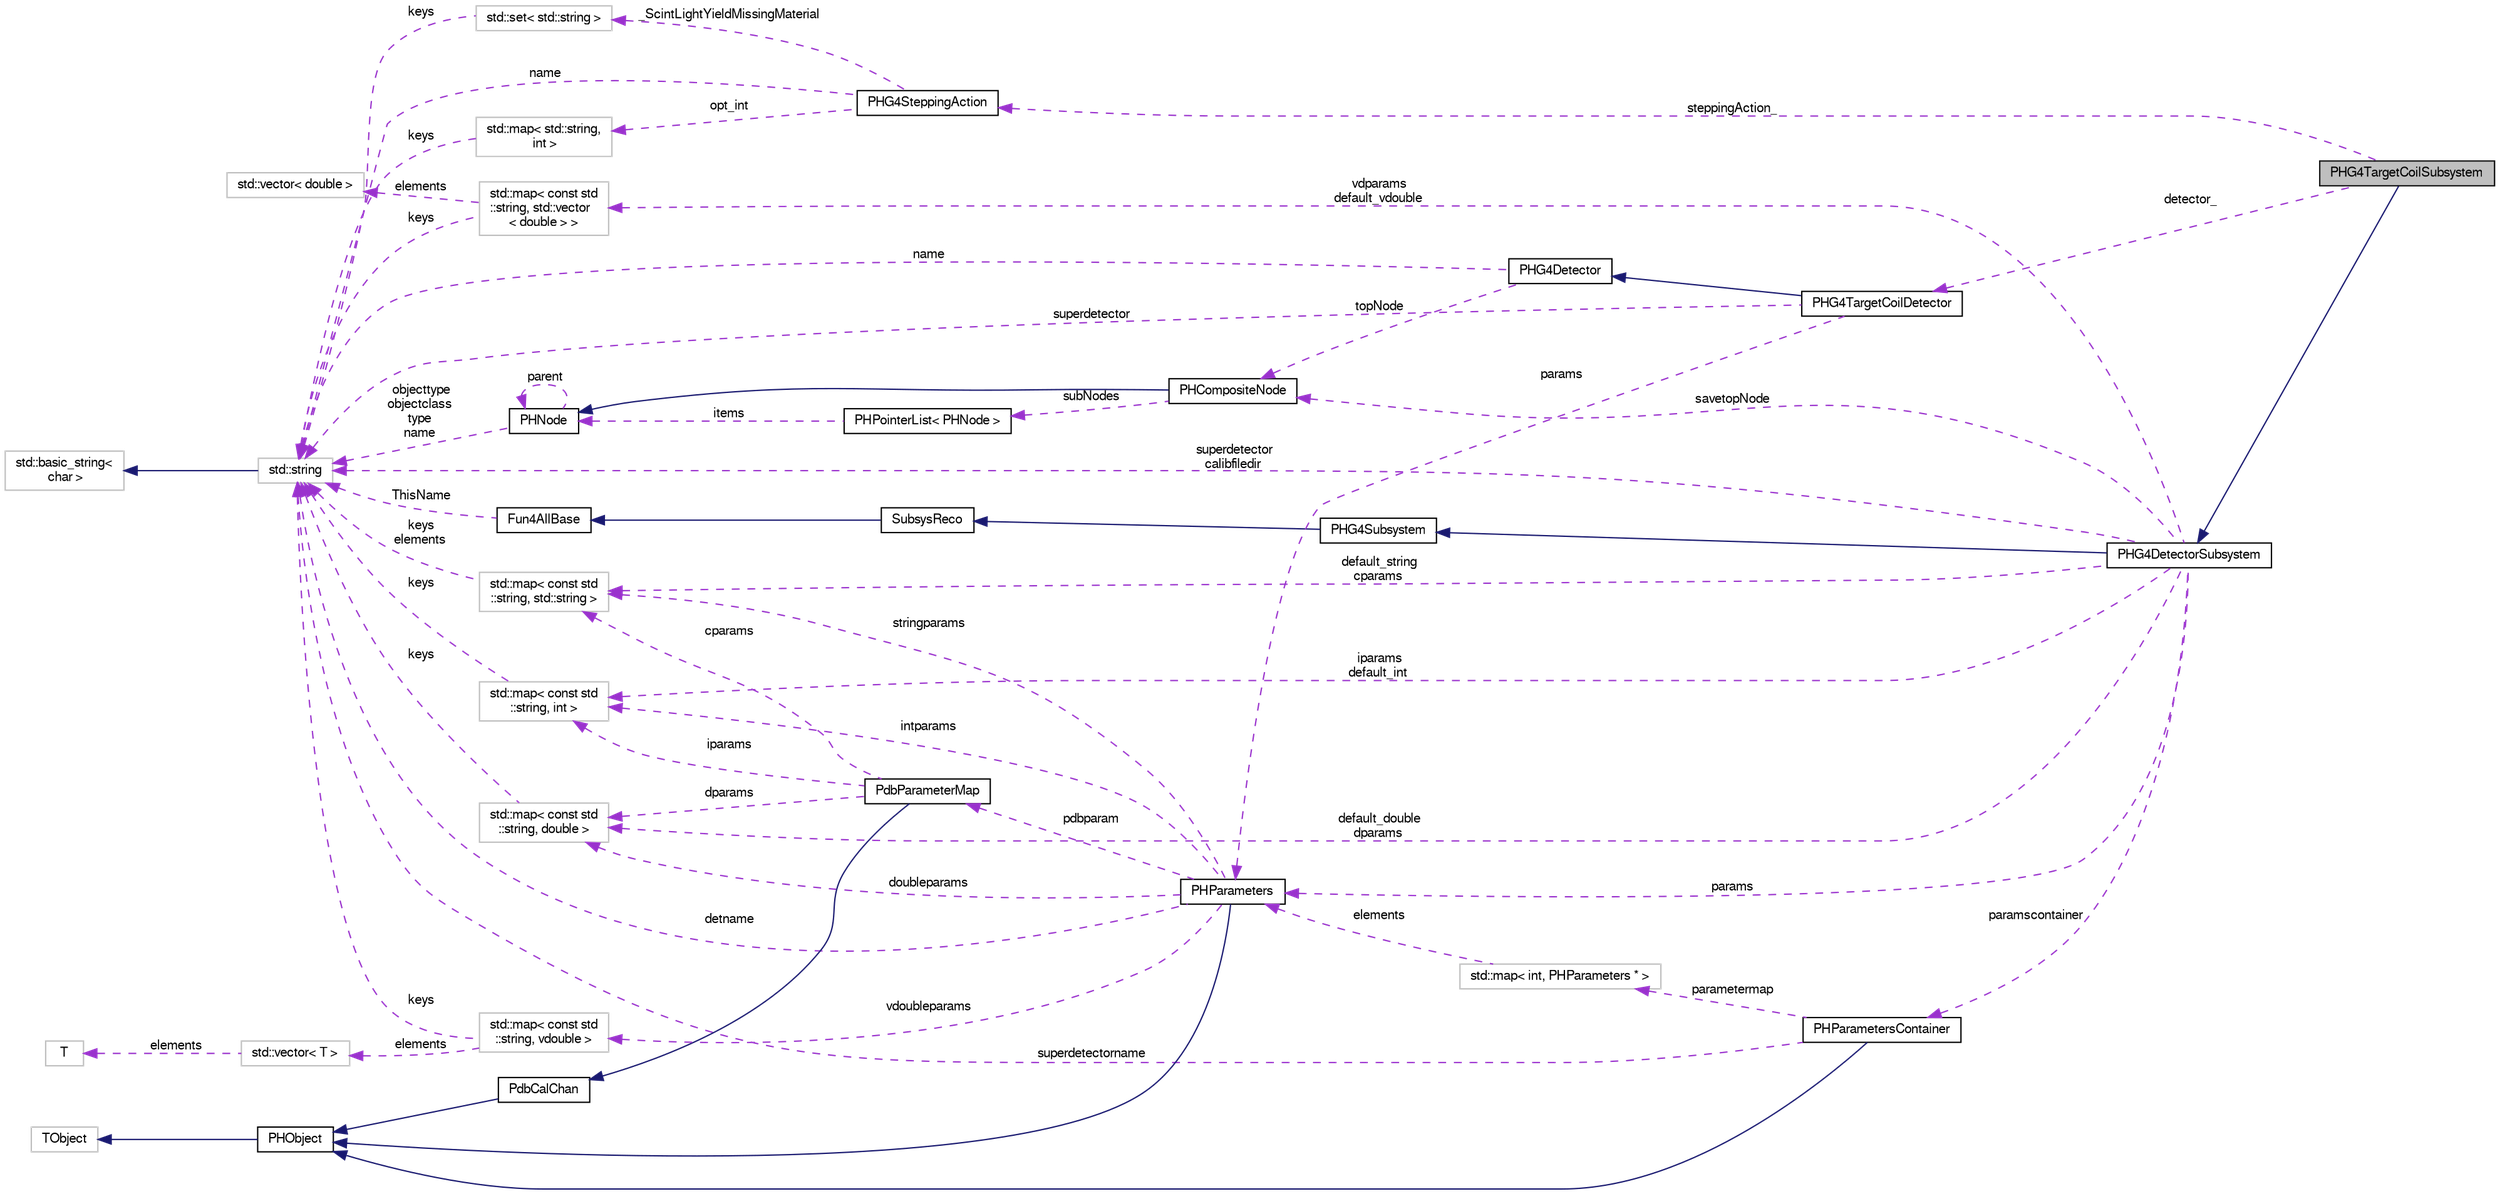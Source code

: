 digraph "PHG4TargetCoilSubsystem"
{
  bgcolor="transparent";
  edge [fontname="FreeSans",fontsize="10",labelfontname="FreeSans",labelfontsize="10"];
  node [fontname="FreeSans",fontsize="10",shape=record];
  rankdir="LR";
  Node1 [label="PHG4TargetCoilSubsystem",height=0.2,width=0.4,color="black", fillcolor="grey75", style="filled" fontcolor="black"];
  Node2 -> Node1 [dir="back",color="midnightblue",fontsize="10",style="solid",fontname="FreeSans"];
  Node2 [label="PHG4DetectorSubsystem",height=0.2,width=0.4,color="black",URL="$d5/d29/classPHG4DetectorSubsystem.html"];
  Node3 -> Node2 [dir="back",color="midnightblue",fontsize="10",style="solid",fontname="FreeSans"];
  Node3 [label="PHG4Subsystem",height=0.2,width=0.4,color="black",URL="$db/df7/classPHG4Subsystem.html"];
  Node4 -> Node3 [dir="back",color="midnightblue",fontsize="10",style="solid",fontname="FreeSans"];
  Node4 [label="SubsysReco",height=0.2,width=0.4,color="black",URL="$d0/d32/classSubsysReco.html"];
  Node5 -> Node4 [dir="back",color="midnightblue",fontsize="10",style="solid",fontname="FreeSans"];
  Node5 [label="Fun4AllBase",height=0.2,width=0.4,color="black",URL="$d5/dec/classFun4AllBase.html"];
  Node6 -> Node5 [dir="back",color="darkorchid3",fontsize="10",style="dashed",label=" ThisName" ,fontname="FreeSans"];
  Node6 [label="std::string",height=0.2,width=0.4,color="grey75",tooltip="STL class. "];
  Node7 -> Node6 [dir="back",color="midnightblue",fontsize="10",style="solid",fontname="FreeSans"];
  Node7 [label="std::basic_string\<\l char \>",height=0.2,width=0.4,color="grey75",tooltip="STL class. "];
  Node8 -> Node2 [dir="back",color="darkorchid3",fontsize="10",style="dashed",label=" default_double\ndparams" ,fontname="FreeSans"];
  Node8 [label="std::map\< const std\l::string, double \>",height=0.2,width=0.4,color="grey75"];
  Node6 -> Node8 [dir="back",color="darkorchid3",fontsize="10",style="dashed",label=" keys" ,fontname="FreeSans"];
  Node9 -> Node2 [dir="back",color="darkorchid3",fontsize="10",style="dashed",label=" iparams\ndefault_int" ,fontname="FreeSans"];
  Node9 [label="std::map\< const std\l::string, int \>",height=0.2,width=0.4,color="grey75"];
  Node6 -> Node9 [dir="back",color="darkorchid3",fontsize="10",style="dashed",label=" keys" ,fontname="FreeSans"];
  Node10 -> Node2 [dir="back",color="darkorchid3",fontsize="10",style="dashed",label=" params" ,fontname="FreeSans"];
  Node10 [label="PHParameters",height=0.2,width=0.4,color="black",URL="$dd/dae/classPHParameters.html"];
  Node11 -> Node10 [dir="back",color="midnightblue",fontsize="10",style="solid",fontname="FreeSans"];
  Node11 [label="PHObject",height=0.2,width=0.4,color="black",URL="$d9/d24/classPHObject.html"];
  Node12 -> Node11 [dir="back",color="midnightblue",fontsize="10",style="solid",fontname="FreeSans"];
  Node12 [label="TObject",height=0.2,width=0.4,color="grey75"];
  Node8 -> Node10 [dir="back",color="darkorchid3",fontsize="10",style="dashed",label=" doubleparams" ,fontname="FreeSans"];
  Node9 -> Node10 [dir="back",color="darkorchid3",fontsize="10",style="dashed",label=" intparams" ,fontname="FreeSans"];
  Node13 -> Node10 [dir="back",color="darkorchid3",fontsize="10",style="dashed",label=" pdbparam" ,fontname="FreeSans"];
  Node13 [label="PdbParameterMap",height=0.2,width=0.4,color="black",URL="$d8/d21/classPdbParameterMap.html"];
  Node14 -> Node13 [dir="back",color="midnightblue",fontsize="10",style="solid",fontname="FreeSans"];
  Node14 [label="PdbCalChan",height=0.2,width=0.4,color="black",URL="$d6/d4b/classPdbCalChan.html"];
  Node11 -> Node14 [dir="back",color="midnightblue",fontsize="10",style="solid",fontname="FreeSans"];
  Node8 -> Node13 [dir="back",color="darkorchid3",fontsize="10",style="dashed",label=" dparams" ,fontname="FreeSans"];
  Node9 -> Node13 [dir="back",color="darkorchid3",fontsize="10",style="dashed",label=" iparams" ,fontname="FreeSans"];
  Node15 -> Node13 [dir="back",color="darkorchid3",fontsize="10",style="dashed",label=" cparams" ,fontname="FreeSans"];
  Node15 [label="std::map\< const std\l::string, std::string \>",height=0.2,width=0.4,color="grey75"];
  Node6 -> Node15 [dir="back",color="darkorchid3",fontsize="10",style="dashed",label=" keys\nelements" ,fontname="FreeSans"];
  Node15 -> Node10 [dir="back",color="darkorchid3",fontsize="10",style="dashed",label=" stringparams" ,fontname="FreeSans"];
  Node6 -> Node10 [dir="back",color="darkorchid3",fontsize="10",style="dashed",label=" detname" ,fontname="FreeSans"];
  Node16 -> Node10 [dir="back",color="darkorchid3",fontsize="10",style="dashed",label=" vdoubleparams" ,fontname="FreeSans"];
  Node16 [label="std::map\< const std\l::string, vdouble \>",height=0.2,width=0.4,color="grey75"];
  Node6 -> Node16 [dir="back",color="darkorchid3",fontsize="10",style="dashed",label=" keys" ,fontname="FreeSans"];
  Node17 -> Node16 [dir="back",color="darkorchid3",fontsize="10",style="dashed",label=" elements" ,fontname="FreeSans"];
  Node17 [label="std::vector\< T \>",height=0.2,width=0.4,color="grey75",tooltip="STL class. "];
  Node18 -> Node17 [dir="back",color="darkorchid3",fontsize="10",style="dashed",label=" elements" ,fontname="FreeSans"];
  Node18 [label="T",height=0.2,width=0.4,color="grey75"];
  Node15 -> Node2 [dir="back",color="darkorchid3",fontsize="10",style="dashed",label=" default_string\ncparams" ,fontname="FreeSans"];
  Node6 -> Node2 [dir="back",color="darkorchid3",fontsize="10",style="dashed",label=" superdetector\ncalibfiledir" ,fontname="FreeSans"];
  Node19 -> Node2 [dir="back",color="darkorchid3",fontsize="10",style="dashed",label=" paramscontainer" ,fontname="FreeSans"];
  Node19 [label="PHParametersContainer",height=0.2,width=0.4,color="black",URL="$d7/d6b/classPHParametersContainer.html"];
  Node11 -> Node19 [dir="back",color="midnightblue",fontsize="10",style="solid",fontname="FreeSans"];
  Node6 -> Node19 [dir="back",color="darkorchid3",fontsize="10",style="dashed",label=" superdetectorname" ,fontname="FreeSans"];
  Node20 -> Node19 [dir="back",color="darkorchid3",fontsize="10",style="dashed",label=" parametermap" ,fontname="FreeSans"];
  Node20 [label="std::map\< int, PHParameters * \>",height=0.2,width=0.4,color="grey75"];
  Node10 -> Node20 [dir="back",color="darkorchid3",fontsize="10",style="dashed",label=" elements" ,fontname="FreeSans"];
  Node21 -> Node2 [dir="back",color="darkorchid3",fontsize="10",style="dashed",label=" savetopNode" ,fontname="FreeSans"];
  Node21 [label="PHCompositeNode",height=0.2,width=0.4,color="black",URL="$d5/dca/classPHCompositeNode.html"];
  Node22 -> Node21 [dir="back",color="midnightblue",fontsize="10",style="solid",fontname="FreeSans"];
  Node22 [label="PHNode",height=0.2,width=0.4,color="black",URL="$dc/d82/classPHNode.html"];
  Node22 -> Node22 [dir="back",color="darkorchid3",fontsize="10",style="dashed",label=" parent" ,fontname="FreeSans"];
  Node6 -> Node22 [dir="back",color="darkorchid3",fontsize="10",style="dashed",label=" objecttype\nobjectclass\ntype\nname" ,fontname="FreeSans"];
  Node23 -> Node21 [dir="back",color="darkorchid3",fontsize="10",style="dashed",label=" subNodes" ,fontname="FreeSans"];
  Node23 [label="PHPointerList\< PHNode \>",height=0.2,width=0.4,color="black",URL="$d6/d86/classPHPointerList.html"];
  Node22 -> Node23 [dir="back",color="darkorchid3",fontsize="10",style="dashed",label=" items" ,fontname="FreeSans"];
  Node24 -> Node2 [dir="back",color="darkorchid3",fontsize="10",style="dashed",label=" vdparams\ndefault_vdouble" ,fontname="FreeSans"];
  Node24 [label="std::map\< const std\l::string, std::vector\l\< double \> \>",height=0.2,width=0.4,color="grey75"];
  Node6 -> Node24 [dir="back",color="darkorchid3",fontsize="10",style="dashed",label=" keys" ,fontname="FreeSans"];
  Node25 -> Node24 [dir="back",color="darkorchid3",fontsize="10",style="dashed",label=" elements" ,fontname="FreeSans"];
  Node25 [label="std::vector\< double \>",height=0.2,width=0.4,color="grey75"];
  Node26 -> Node1 [dir="back",color="darkorchid3",fontsize="10",style="dashed",label=" detector_" ,fontname="FreeSans"];
  Node26 [label="PHG4TargetCoilDetector",height=0.2,width=0.4,color="black",URL="$df/dec/classPHG4TargetCoilDetector.html"];
  Node27 -> Node26 [dir="back",color="midnightblue",fontsize="10",style="solid",fontname="FreeSans"];
  Node27 [label="PHG4Detector",height=0.2,width=0.4,color="black",URL="$d3/de7/classPHG4Detector.html",tooltip="base class for phenix detector creation "];
  Node6 -> Node27 [dir="back",color="darkorchid3",fontsize="10",style="dashed",label=" name" ,fontname="FreeSans"];
  Node21 -> Node27 [dir="back",color="darkorchid3",fontsize="10",style="dashed",label=" topNode" ,fontname="FreeSans"];
  Node10 -> Node26 [dir="back",color="darkorchid3",fontsize="10",style="dashed",label=" params" ,fontname="FreeSans"];
  Node6 -> Node26 [dir="back",color="darkorchid3",fontsize="10",style="dashed",label=" superdetector" ,fontname="FreeSans"];
  Node28 -> Node1 [dir="back",color="darkorchid3",fontsize="10",style="dashed",label=" steppingAction_" ,fontname="FreeSans"];
  Node28 [label="PHG4SteppingAction",height=0.2,width=0.4,color="black",URL="$df/d3f/classPHG4SteppingAction.html"];
  Node29 -> Node28 [dir="back",color="darkorchid3",fontsize="10",style="dashed",label=" opt_int" ,fontname="FreeSans"];
  Node29 [label="std::map\< std::string,\l int \>",height=0.2,width=0.4,color="grey75"];
  Node6 -> Node29 [dir="back",color="darkorchid3",fontsize="10",style="dashed",label=" keys" ,fontname="FreeSans"];
  Node30 -> Node28 [dir="back",color="darkorchid3",fontsize="10",style="dashed",label=" _ScintLightYieldMissingMaterial" ,fontname="FreeSans"];
  Node30 [label="std::set\< std::string \>",height=0.2,width=0.4,color="grey75"];
  Node6 -> Node30 [dir="back",color="darkorchid3",fontsize="10",style="dashed",label=" keys" ,fontname="FreeSans"];
  Node6 -> Node28 [dir="back",color="darkorchid3",fontsize="10",style="dashed",label=" name" ,fontname="FreeSans"];
}
